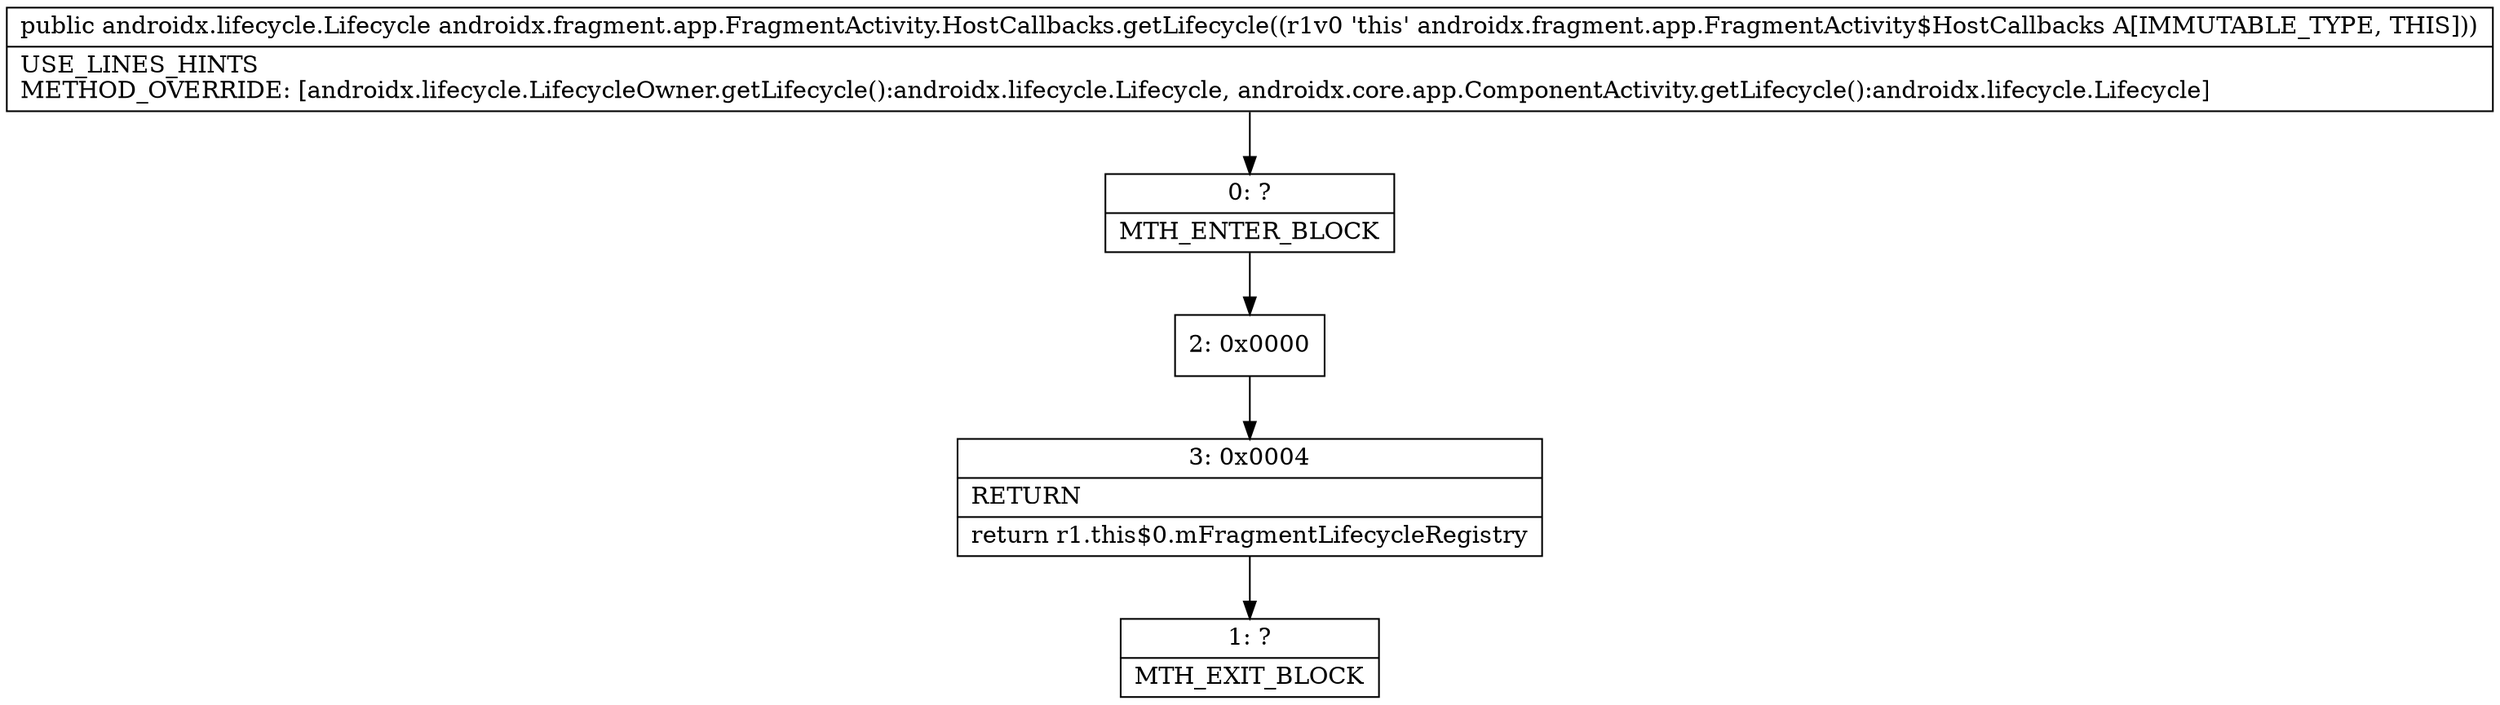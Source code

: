 digraph "CFG forandroidx.fragment.app.FragmentActivity.HostCallbacks.getLifecycle()Landroidx\/lifecycle\/Lifecycle;" {
Node_0 [shape=record,label="{0\:\ ?|MTH_ENTER_BLOCK\l}"];
Node_2 [shape=record,label="{2\:\ 0x0000}"];
Node_3 [shape=record,label="{3\:\ 0x0004|RETURN\l|return r1.this$0.mFragmentLifecycleRegistry\l}"];
Node_1 [shape=record,label="{1\:\ ?|MTH_EXIT_BLOCK\l}"];
MethodNode[shape=record,label="{public androidx.lifecycle.Lifecycle androidx.fragment.app.FragmentActivity.HostCallbacks.getLifecycle((r1v0 'this' androidx.fragment.app.FragmentActivity$HostCallbacks A[IMMUTABLE_TYPE, THIS]))  | USE_LINES_HINTS\lMETHOD_OVERRIDE: [androidx.lifecycle.LifecycleOwner.getLifecycle():androidx.lifecycle.Lifecycle, androidx.core.app.ComponentActivity.getLifecycle():androidx.lifecycle.Lifecycle]\l}"];
MethodNode -> Node_0;Node_0 -> Node_2;
Node_2 -> Node_3;
Node_3 -> Node_1;
}

